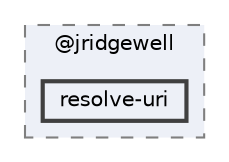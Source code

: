 digraph "pkiclassroomrescheduler/src/main/frontend/node_modules/@jridgewell/resolve-uri"
{
 // LATEX_PDF_SIZE
  bgcolor="transparent";
  edge [fontname=Helvetica,fontsize=10,labelfontname=Helvetica,labelfontsize=10];
  node [fontname=Helvetica,fontsize=10,shape=box,height=0.2,width=0.4];
  compound=true
  subgraph clusterdir_f70693803f4b14680b0221a72085aae5 {
    graph [ bgcolor="#edf0f7", pencolor="grey50", label="@jridgewell", fontname=Helvetica,fontsize=10 style="filled,dashed", URL="dir_f70693803f4b14680b0221a72085aae5.html",tooltip=""]
  dir_33fb938e8c6ebaaf9daa1752a7cca141 [label="resolve-uri", fillcolor="#edf0f7", color="grey25", style="filled,bold", URL="dir_33fb938e8c6ebaaf9daa1752a7cca141.html",tooltip=""];
  }
}
